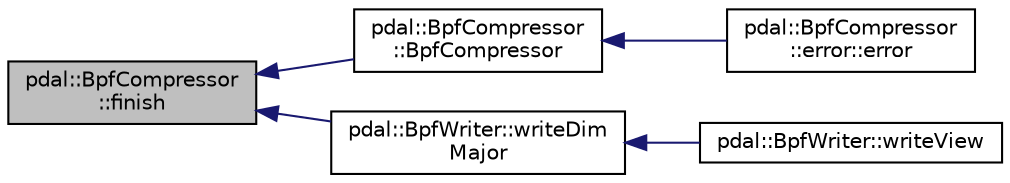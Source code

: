 digraph "pdal::BpfCompressor::finish"
{
  edge [fontname="Helvetica",fontsize="10",labelfontname="Helvetica",labelfontsize="10"];
  node [fontname="Helvetica",fontsize="10",shape=record];
  rankdir="LR";
  Node1 [label="pdal::BpfCompressor\l::finish",height=0.2,width=0.4,color="black", fillcolor="grey75", style="filled", fontcolor="black"];
  Node1 -> Node2 [dir="back",color="midnightblue",fontsize="10",style="solid",fontname="Helvetica"];
  Node2 [label="pdal::BpfCompressor\l::BpfCompressor",height=0.2,width=0.4,color="black", fillcolor="white", style="filled",URL="$classpdal_1_1BpfCompressor.html#a20efaa02ca6b8d792f8d9f7ff782d6a2"];
  Node2 -> Node3 [dir="back",color="midnightblue",fontsize="10",style="solid",fontname="Helvetica"];
  Node3 [label="pdal::BpfCompressor\l::error::error",height=0.2,width=0.4,color="black", fillcolor="white", style="filled",URL="$structpdal_1_1BpfCompressor_1_1error.html#aa63b769789b7118bd65a557ef6d1c489"];
  Node1 -> Node4 [dir="back",color="midnightblue",fontsize="10",style="solid",fontname="Helvetica"];
  Node4 [label="pdal::BpfWriter::writeDim\lMajor",height=0.2,width=0.4,color="black", fillcolor="white", style="filled",URL="$classpdal_1_1BpfWriter.html#a28a12ad585ecfe6f9b21129c435184d4"];
  Node4 -> Node5 [dir="back",color="midnightblue",fontsize="10",style="solid",fontname="Helvetica"];
  Node5 [label="pdal::BpfWriter::writeView",height=0.2,width=0.4,color="black", fillcolor="white", style="filled",URL="$classpdal_1_1BpfWriter.html#a71c9a5ddf2ceb9ccbdeff31b01c366c2"];
}
